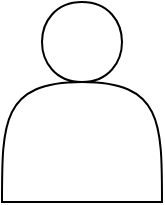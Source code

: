 <mxfile version="20.2.3" type="github"><diagram id="kcdtvtUuouSTzEmoT8WX" name="Page-1"><mxGraphModel dx="1422" dy="762" grid="1" gridSize="10" guides="1" tooltips="1" connect="1" arrows="1" fold="1" page="1" pageScale="1" pageWidth="827" pageHeight="1169" math="0" shadow="0"><root><mxCell id="0"/><mxCell id="1" parent="0"/><mxCell id="JEbB6z0hx3I5MV0OKVah-1" value="" style="shape=actor;whiteSpace=wrap;html=1;" parent="1" vertex="1"><mxGeometry x="350" y="80" width="80" height="100" as="geometry"/></mxCell></root></mxGraphModel></diagram></mxfile>